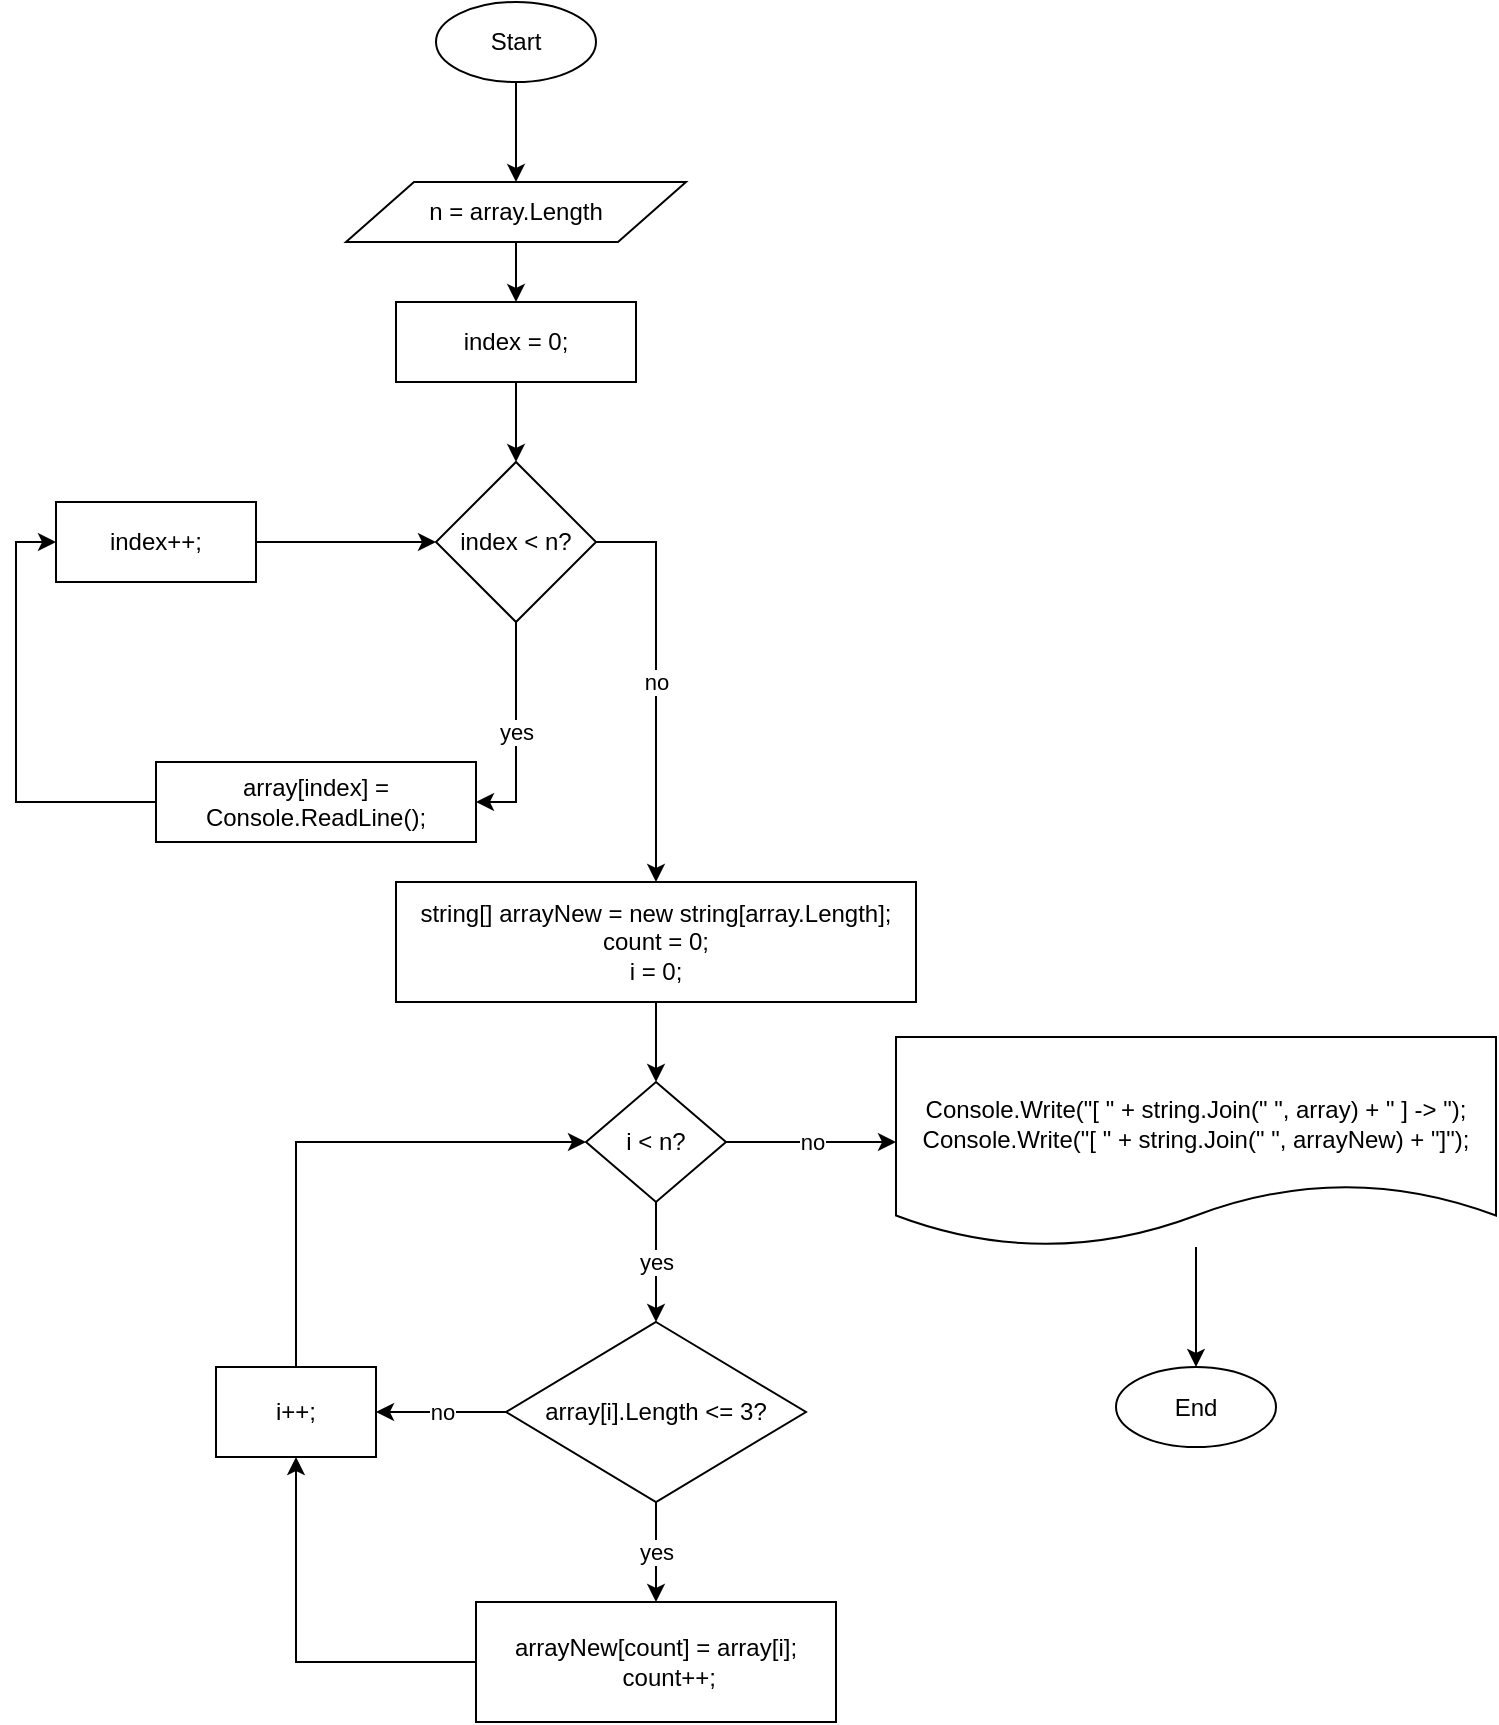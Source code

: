 <mxfile version="12.2.4"><diagram id="3EtXwUWQRqgsLbH6KJHC"><mxGraphModel dx="1180" dy="698" grid="1" gridSize="10" guides="1" tooltips="1" connect="1" arrows="1" fold="1" page="1" pageScale="1" pageWidth="827" pageHeight="1169" math="0" shadow="0"><root><mxCell id="0"/><mxCell id="1" parent="0"/><mxCell id="3" style="edgeStyle=orthogonalEdgeStyle;rounded=0;orthogonalLoop=1;jettySize=auto;html=1;" edge="1" parent="1" source="2" target="4"><mxGeometry relative="1" as="geometry"><mxPoint x="310" y="100" as="targetPoint"/></mxGeometry></mxCell><mxCell id="2" value="Start" style="ellipse;whiteSpace=wrap;html=1;" vertex="1" parent="1"><mxGeometry x="270" y="20" width="80" height="40" as="geometry"/></mxCell><mxCell id="39" style="edgeStyle=orthogonalEdgeStyle;rounded=0;orthogonalLoop=1;jettySize=auto;html=1;entryX=0.5;entryY=0;entryDx=0;entryDy=0;" edge="1" parent="1" source="4" target="38"><mxGeometry relative="1" as="geometry"/></mxCell><mxCell id="4" value="n = array.Length" style="shape=parallelogram;perimeter=parallelogramPerimeter;whiteSpace=wrap;html=1;" vertex="1" parent="1"><mxGeometry x="225" y="110" width="170" height="30" as="geometry"/></mxCell><mxCell id="15" style="edgeStyle=orthogonalEdgeStyle;rounded=0;orthogonalLoop=1;jettySize=auto;html=1;entryX=0.5;entryY=0;entryDx=0;entryDy=0;" edge="1" parent="1" source="11" target="14"><mxGeometry relative="1" as="geometry"/></mxCell><mxCell id="11" value="string[] arrayNew = new string[array.Length];&lt;br&gt;count = 0;&lt;br&gt;i = 0;" style="rounded=0;whiteSpace=wrap;html=1;" vertex="1" parent="1"><mxGeometry x="250" y="460" width="260" height="60" as="geometry"/></mxCell><mxCell id="19" value="yes" style="edgeStyle=orthogonalEdgeStyle;rounded=0;orthogonalLoop=1;jettySize=auto;html=1;" edge="1" parent="1" source="14" target="18"><mxGeometry relative="1" as="geometry"/></mxCell><mxCell id="32" value="no" style="edgeStyle=orthogonalEdgeStyle;rounded=0;orthogonalLoop=1;jettySize=auto;html=1;entryX=0;entryY=0.5;entryDx=0;entryDy=0;" edge="1" parent="1" source="14" target="33"><mxGeometry relative="1" as="geometry"><mxPoint x="495" y="590" as="targetPoint"/><Array as="points"/></mxGeometry></mxCell><mxCell id="14" value="i &amp;lt; n?" style="rhombus;whiteSpace=wrap;html=1;" vertex="1" parent="1"><mxGeometry x="345" y="560" width="70" height="60" as="geometry"/></mxCell><mxCell id="21" value="yes" style="edgeStyle=orthogonalEdgeStyle;rounded=0;orthogonalLoop=1;jettySize=auto;html=1;entryX=0.5;entryY=1;entryDx=0;entryDy=0;" edge="1" parent="1" source="18" target="25"><mxGeometry relative="1" as="geometry"><mxPoint x="380" y="830" as="targetPoint"/></mxGeometry></mxCell><mxCell id="28" value="no" style="edgeStyle=orthogonalEdgeStyle;rounded=0;orthogonalLoop=1;jettySize=auto;html=1;entryX=1;entryY=0.5;entryDx=0;entryDy=0;" edge="1" parent="1" source="18" target="27"><mxGeometry relative="1" as="geometry"/></mxCell><mxCell id="18" value="array[i].Length &amp;lt;= 3?" style="rhombus;whiteSpace=wrap;html=1;" vertex="1" parent="1"><mxGeometry x="305" y="680" width="150" height="90" as="geometry"/></mxCell><mxCell id="29" style="edgeStyle=orthogonalEdgeStyle;rounded=0;orthogonalLoop=1;jettySize=auto;html=1;entryX=0.5;entryY=1;entryDx=0;entryDy=0;" edge="1" parent="1" source="25" target="27"><mxGeometry relative="1" as="geometry"/></mxCell><mxCell id="25" value="&lt;div style=&quot;white-space: normal&quot;&gt;arrayNew[count] = array[i];&lt;/div&gt;&lt;div style=&quot;white-space: normal&quot;&gt;&amp;nbsp; &amp;nbsp; count++;&lt;/div&gt;" style="rounded=0;whiteSpace=wrap;html=1;direction=west;" vertex="1" parent="1"><mxGeometry x="290" y="820" width="180" height="60" as="geometry"/></mxCell><mxCell id="30" style="edgeStyle=orthogonalEdgeStyle;rounded=0;orthogonalLoop=1;jettySize=auto;html=1;entryX=0;entryY=0.5;entryDx=0;entryDy=0;exitX=0.5;exitY=0;exitDx=0;exitDy=0;" edge="1" parent="1" source="27" target="14"><mxGeometry relative="1" as="geometry"/></mxCell><mxCell id="27" value="i++;" style="rounded=0;whiteSpace=wrap;html=1;" vertex="1" parent="1"><mxGeometry x="160" y="702.5" width="80" height="45" as="geometry"/></mxCell><mxCell id="37" style="edgeStyle=orthogonalEdgeStyle;rounded=0;orthogonalLoop=1;jettySize=auto;html=1;" edge="1" parent="1" source="33" target="36"><mxGeometry relative="1" as="geometry"/></mxCell><mxCell id="33" value="&lt;br&gt;Console.Write(&quot;[ &quot; + string.Join(&quot; &quot;, array) + &quot; ] -&amp;gt; &quot;);&lt;br&gt;Console.Write(&quot;[ &quot; + string.Join(&quot; &quot;, arrayNew) + &quot;]&quot;);" style="shape=document;whiteSpace=wrap;html=1;boundedLbl=1;" vertex="1" parent="1"><mxGeometry x="500" y="537.5" width="300" height="105" as="geometry"/></mxCell><mxCell id="36" value="End" style="ellipse;whiteSpace=wrap;html=1;" vertex="1" parent="1"><mxGeometry x="610" y="702.5" width="80" height="40" as="geometry"/></mxCell><mxCell id="43" style="edgeStyle=orthogonalEdgeStyle;rounded=0;orthogonalLoop=1;jettySize=auto;html=1;entryX=0.5;entryY=0;entryDx=0;entryDy=0;" edge="1" parent="1" source="38" target="42"><mxGeometry relative="1" as="geometry"/></mxCell><mxCell id="38" value="index = 0;" style="rounded=0;whiteSpace=wrap;html=1;" vertex="1" parent="1"><mxGeometry x="250" y="170" width="120" height="40" as="geometry"/></mxCell><mxCell id="47" value="yes" style="edgeStyle=orthogonalEdgeStyle;rounded=0;orthogonalLoop=1;jettySize=auto;html=1;entryX=1;entryY=0.5;entryDx=0;entryDy=0;" edge="1" parent="1" source="42" target="46"><mxGeometry relative="1" as="geometry"/></mxCell><mxCell id="52" value="no" style="edgeStyle=orthogonalEdgeStyle;rounded=0;orthogonalLoop=1;jettySize=auto;html=1;exitX=1;exitY=0.5;exitDx=0;exitDy=0;" edge="1" parent="1" source="42" target="11"><mxGeometry relative="1" as="geometry"><mxPoint x="430" y="290" as="targetPoint"/></mxGeometry></mxCell><mxCell id="42" value="index &amp;lt; n?" style="rhombus;whiteSpace=wrap;html=1;" vertex="1" parent="1"><mxGeometry x="270" y="250" width="80" height="80" as="geometry"/></mxCell><mxCell id="54" style="edgeStyle=orthogonalEdgeStyle;rounded=0;orthogonalLoop=1;jettySize=auto;html=1;entryX=0;entryY=0.5;entryDx=0;entryDy=0;exitX=0;exitY=0.5;exitDx=0;exitDy=0;" edge="1" parent="1" source="46" target="49"><mxGeometry relative="1" as="geometry"><Array as="points"><mxPoint x="60" y="420"/><mxPoint x="60" y="290"/></Array></mxGeometry></mxCell><mxCell id="46" value="array[index] = Console.ReadLine();" style="rounded=0;whiteSpace=wrap;html=1;" vertex="1" parent="1"><mxGeometry x="130" y="400" width="160" height="40" as="geometry"/></mxCell><mxCell id="50" style="edgeStyle=orthogonalEdgeStyle;rounded=0;orthogonalLoop=1;jettySize=auto;html=1;" edge="1" parent="1" source="49" target="42"><mxGeometry relative="1" as="geometry"/></mxCell><mxCell id="49" value="index++;" style="rounded=0;whiteSpace=wrap;html=1;" vertex="1" parent="1"><mxGeometry x="80" y="270" width="100" height="40" as="geometry"/></mxCell></root></mxGraphModel></diagram></mxfile>